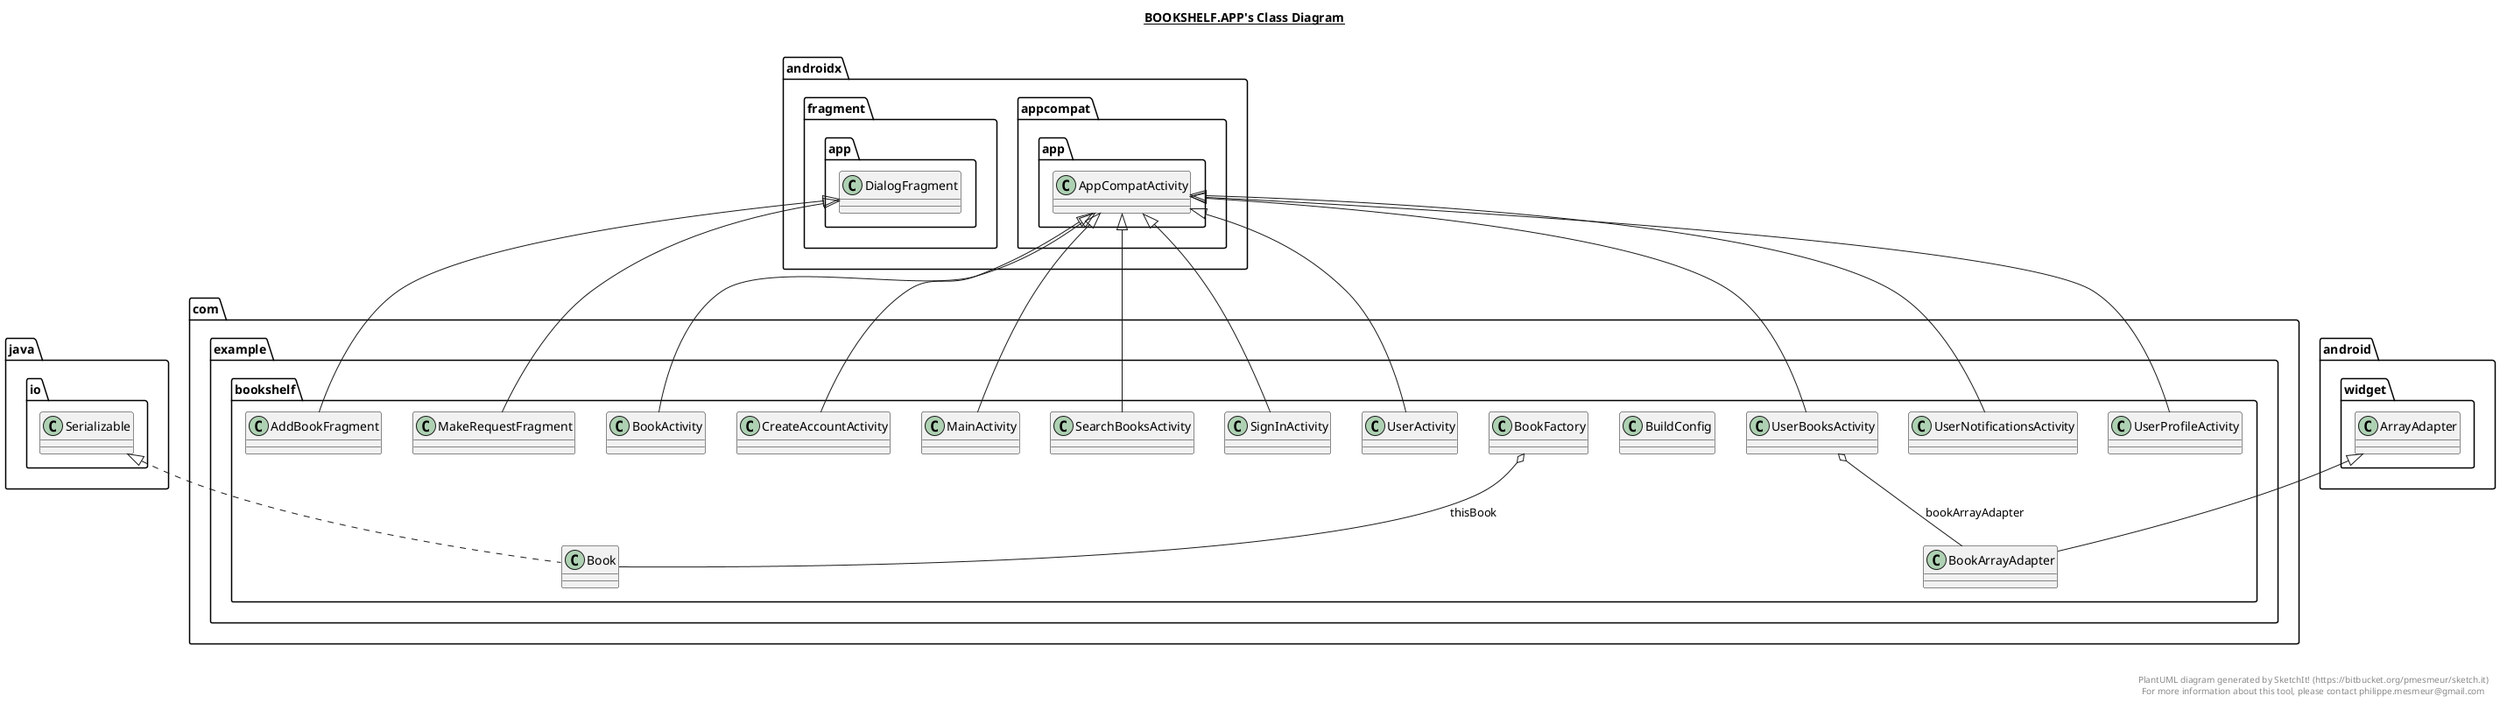 @startuml

title __BOOKSHELF.APP's Class Diagram__\n

  namespace com.example.bookshelf {
    class com.example.bookshelf.AddBookFragment {
    }
  }
  

  namespace com.example.bookshelf {
    class com.example.bookshelf.Book {
    }
  }
  

  namespace com.example.bookshelf {
    class com.example.bookshelf.BookActivity {
    }
  }
  

  namespace com.example.bookshelf {
    class com.example.bookshelf.BookArrayAdapter {
    }
  }
  

  namespace com.example.bookshelf {
    class com.example.bookshelf.BookFactory {
    }
  }
  

  namespace com.example.bookshelf {
    class com.example.bookshelf.BuildConfig {
    }
  }
  

  namespace com.example.bookshelf {
    class com.example.bookshelf.CreateAccountActivity {
    }
  }
  

  namespace com.example.bookshelf {
    class com.example.bookshelf.MainActivity {
    }
  }
  

  namespace com.example.bookshelf {
    class com.example.bookshelf.MakeRequestFragment {
    }
  }
  

  namespace com.example.bookshelf {
    class com.example.bookshelf.SearchBooksActivity {
    }
  }
  

  namespace com.example.bookshelf {
    class com.example.bookshelf.SignInActivity {
    }
  }
  

  namespace com.example.bookshelf {
    class com.example.bookshelf.UserActivity {
    }
  }
  

  namespace com.example.bookshelf {
    class com.example.bookshelf.UserBooksActivity {
    }
  }
  

  namespace com.example.bookshelf {
    class com.example.bookshelf.UserNotificationsActivity {
    }
  }
  

  namespace com.example.bookshelf {
    class com.example.bookshelf.UserProfileActivity {
    }
  }
  

  com.example.bookshelf.AddBookFragment -up-|> androidx.fragment.app.DialogFragment
  com.example.bookshelf.AddBookFragment o-- com.example.bookshelf.AddBookFragment.DialogListener : listener
  com.example.bookshelf.Book .up.|> java.io.Serializable
  com.example.bookshelf.Book o-- com.example.bookshelf.Book.BookStatus : Status
  com.example.bookshelf.BookActivity .up.|> com.example.bookshelf.MakeRequestFragment.OnFragmentInteractionListener
  com.example.bookshelf.BookActivity -up-|> androidx.appcompat.app.AppCompatActivity
  com.example.bookshelf.BookArrayAdapter -up-|> android.widget.ArrayAdapter
  com.example.bookshelf.BookFactory o-- com.example.bookshelf.Book : thisBook
  com.example.bookshelf.CreateAccountActivity -up-|> androidx.appcompat.app.AppCompatActivity
  com.example.bookshelf.MainActivity -up-|> androidx.appcompat.app.AppCompatActivity
  com.example.bookshelf.MakeRequestFragment -up-|> androidx.fragment.app.DialogFragment
  com.example.bookshelf.MakeRequestFragment o-- com.example.bookshelf.MakeRequestFragment.OnFragmentInteractionListener : listener
  com.example.bookshelf.SearchBooksActivity -up-|> androidx.appcompat.app.AppCompatActivity
  com.example.bookshelf.SignInActivity -up-|> androidx.appcompat.app.AppCompatActivity
  com.example.bookshelf.UserActivity -up-|> androidx.appcompat.app.AppCompatActivity
  com.example.bookshelf.UserBooksActivity .up.|> com.example.bookshelf.AddBookFragment.DialogListener
  com.example.bookshelf.UserBooksActivity -up-|> androidx.appcompat.app.AppCompatActivity
  com.example.bookshelf.UserBooksActivity o-- com.example.bookshelf.BookArrayAdapter : bookArrayAdapter
  com.example.bookshelf.UserNotificationsActivity -up-|> androidx.appcompat.app.AppCompatActivity
  com.example.bookshelf.UserProfileActivity -up-|> androidx.appcompat.app.AppCompatActivity


right footer


PlantUML diagram generated by SketchIt! (https://bitbucket.org/pmesmeur/sketch.it)
For more information about this tool, please contact philippe.mesmeur@gmail.com
endfooter

@enduml
